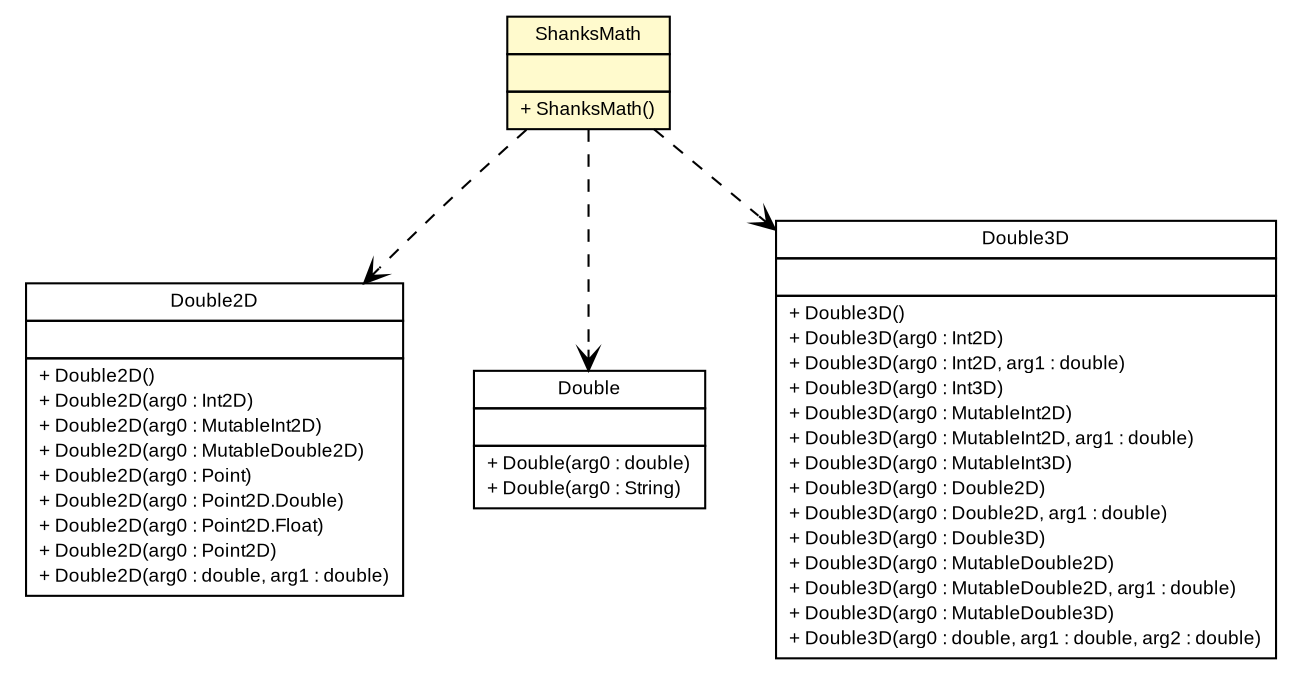#!/usr/local/bin/dot
#
# Class diagram 
# Generated by UMLGraph version 5.1 (http://www.umlgraph.org/)
#

digraph G {
	edge [fontname="arial",fontsize=10,labelfontname="arial",labelfontsize=10];
	node [fontname="arial",fontsize=10,shape=plaintext];
	nodesep=0.25;
	ranksep=0.5;
	// es.upm.dit.gsi.shanks.model.scenario.portrayal.ShanksMath
	c6913 [label=<<table title="es.upm.dit.gsi.shanks.model.scenario.portrayal.ShanksMath" border="0" cellborder="1" cellspacing="0" cellpadding="2" port="p" bgcolor="lemonChiffon" href="./ShanksMath.html">
		<tr><td><table border="0" cellspacing="0" cellpadding="1">
<tr><td align="center" balign="center"> ShanksMath </td></tr>
		</table></td></tr>
		<tr><td><table border="0" cellspacing="0" cellpadding="1">
<tr><td align="left" balign="left">  </td></tr>
		</table></td></tr>
		<tr><td><table border="0" cellspacing="0" cellpadding="1">
<tr><td align="left" balign="left"> + ShanksMath() </td></tr>
		</table></td></tr>
		</table>>, fontname="arial", fontcolor="black", fontsize=9.0];
	// es.upm.dit.gsi.shanks.model.scenario.portrayal.ShanksMath DEPEND sim.util.Double2D
	c6913:p -> c6932:p [taillabel="", label="", headlabel="", fontname="arial", fontcolor="black", fontsize=10.0, color="black", arrowhead=open, style=dashed];
	// es.upm.dit.gsi.shanks.model.scenario.portrayal.ShanksMath DEPEND java.lang.Double
	c6913:p -> c6933:p [taillabel="", label="", headlabel="", fontname="arial", fontcolor="black", fontsize=10.0, color="black", arrowhead=open, style=dashed];
	// es.upm.dit.gsi.shanks.model.scenario.portrayal.ShanksMath DEPEND sim.util.Double3D
	c6913:p -> c6934:p [taillabel="", label="", headlabel="", fontname="arial", fontcolor="black", fontsize=10.0, color="black", arrowhead=open, style=dashed];
	// java.lang.Double
	c6933 [label=<<table title="java.lang.Double" border="0" cellborder="1" cellspacing="0" cellpadding="2" port="p" href="http://java.sun.com/j2se/1.4.2/docs/api/java/lang/Double.html">
		<tr><td><table border="0" cellspacing="0" cellpadding="1">
<tr><td align="center" balign="center"> Double </td></tr>
		</table></td></tr>
		<tr><td><table border="0" cellspacing="0" cellpadding="1">
<tr><td align="left" balign="left">  </td></tr>
		</table></td></tr>
		<tr><td><table border="0" cellspacing="0" cellpadding="1">
<tr><td align="left" balign="left"> + Double(arg0 : double) </td></tr>
<tr><td align="left" balign="left"> + Double(arg0 : String) </td></tr>
		</table></td></tr>
		</table>>, fontname="arial", fontcolor="black", fontsize=9.0];
	// sim.util.Double2D
	c6932 [label=<<table title="sim.util.Double2D" border="0" cellborder="1" cellspacing="0" cellpadding="2" port="p" href="http://java.sun.com/j2se/1.4.2/docs/api/sim/util/Double2D.html">
		<tr><td><table border="0" cellspacing="0" cellpadding="1">
<tr><td align="center" balign="center"> Double2D </td></tr>
		</table></td></tr>
		<tr><td><table border="0" cellspacing="0" cellpadding="1">
<tr><td align="left" balign="left">  </td></tr>
		</table></td></tr>
		<tr><td><table border="0" cellspacing="0" cellpadding="1">
<tr><td align="left" balign="left"> + Double2D() </td></tr>
<tr><td align="left" balign="left"> + Double2D(arg0 : Int2D) </td></tr>
<tr><td align="left" balign="left"> + Double2D(arg0 : MutableInt2D) </td></tr>
<tr><td align="left" balign="left"> + Double2D(arg0 : MutableDouble2D) </td></tr>
<tr><td align="left" balign="left"> + Double2D(arg0 : Point) </td></tr>
<tr><td align="left" balign="left"> + Double2D(arg0 : Point2D.Double) </td></tr>
<tr><td align="left" balign="left"> + Double2D(arg0 : Point2D.Float) </td></tr>
<tr><td align="left" balign="left"> + Double2D(arg0 : Point2D) </td></tr>
<tr><td align="left" balign="left"> + Double2D(arg0 : double, arg1 : double) </td></tr>
		</table></td></tr>
		</table>>, fontname="arial", fontcolor="black", fontsize=9.0];
	// sim.util.Double3D
	c6934 [label=<<table title="sim.util.Double3D" border="0" cellborder="1" cellspacing="0" cellpadding="2" port="p" href="http://java.sun.com/j2se/1.4.2/docs/api/sim/util/Double3D.html">
		<tr><td><table border="0" cellspacing="0" cellpadding="1">
<tr><td align="center" balign="center"> Double3D </td></tr>
		</table></td></tr>
		<tr><td><table border="0" cellspacing="0" cellpadding="1">
<tr><td align="left" balign="left">  </td></tr>
		</table></td></tr>
		<tr><td><table border="0" cellspacing="0" cellpadding="1">
<tr><td align="left" balign="left"> + Double3D() </td></tr>
<tr><td align="left" balign="left"> + Double3D(arg0 : Int2D) </td></tr>
<tr><td align="left" balign="left"> + Double3D(arg0 : Int2D, arg1 : double) </td></tr>
<tr><td align="left" balign="left"> + Double3D(arg0 : Int3D) </td></tr>
<tr><td align="left" balign="left"> + Double3D(arg0 : MutableInt2D) </td></tr>
<tr><td align="left" balign="left"> + Double3D(arg0 : MutableInt2D, arg1 : double) </td></tr>
<tr><td align="left" balign="left"> + Double3D(arg0 : MutableInt3D) </td></tr>
<tr><td align="left" balign="left"> + Double3D(arg0 : Double2D) </td></tr>
<tr><td align="left" balign="left"> + Double3D(arg0 : Double2D, arg1 : double) </td></tr>
<tr><td align="left" balign="left"> + Double3D(arg0 : Double3D) </td></tr>
<tr><td align="left" balign="left"> + Double3D(arg0 : MutableDouble2D) </td></tr>
<tr><td align="left" balign="left"> + Double3D(arg0 : MutableDouble2D, arg1 : double) </td></tr>
<tr><td align="left" balign="left"> + Double3D(arg0 : MutableDouble3D) </td></tr>
<tr><td align="left" balign="left"> + Double3D(arg0 : double, arg1 : double, arg2 : double) </td></tr>
		</table></td></tr>
		</table>>, fontname="arial", fontcolor="black", fontsize=9.0];
}

